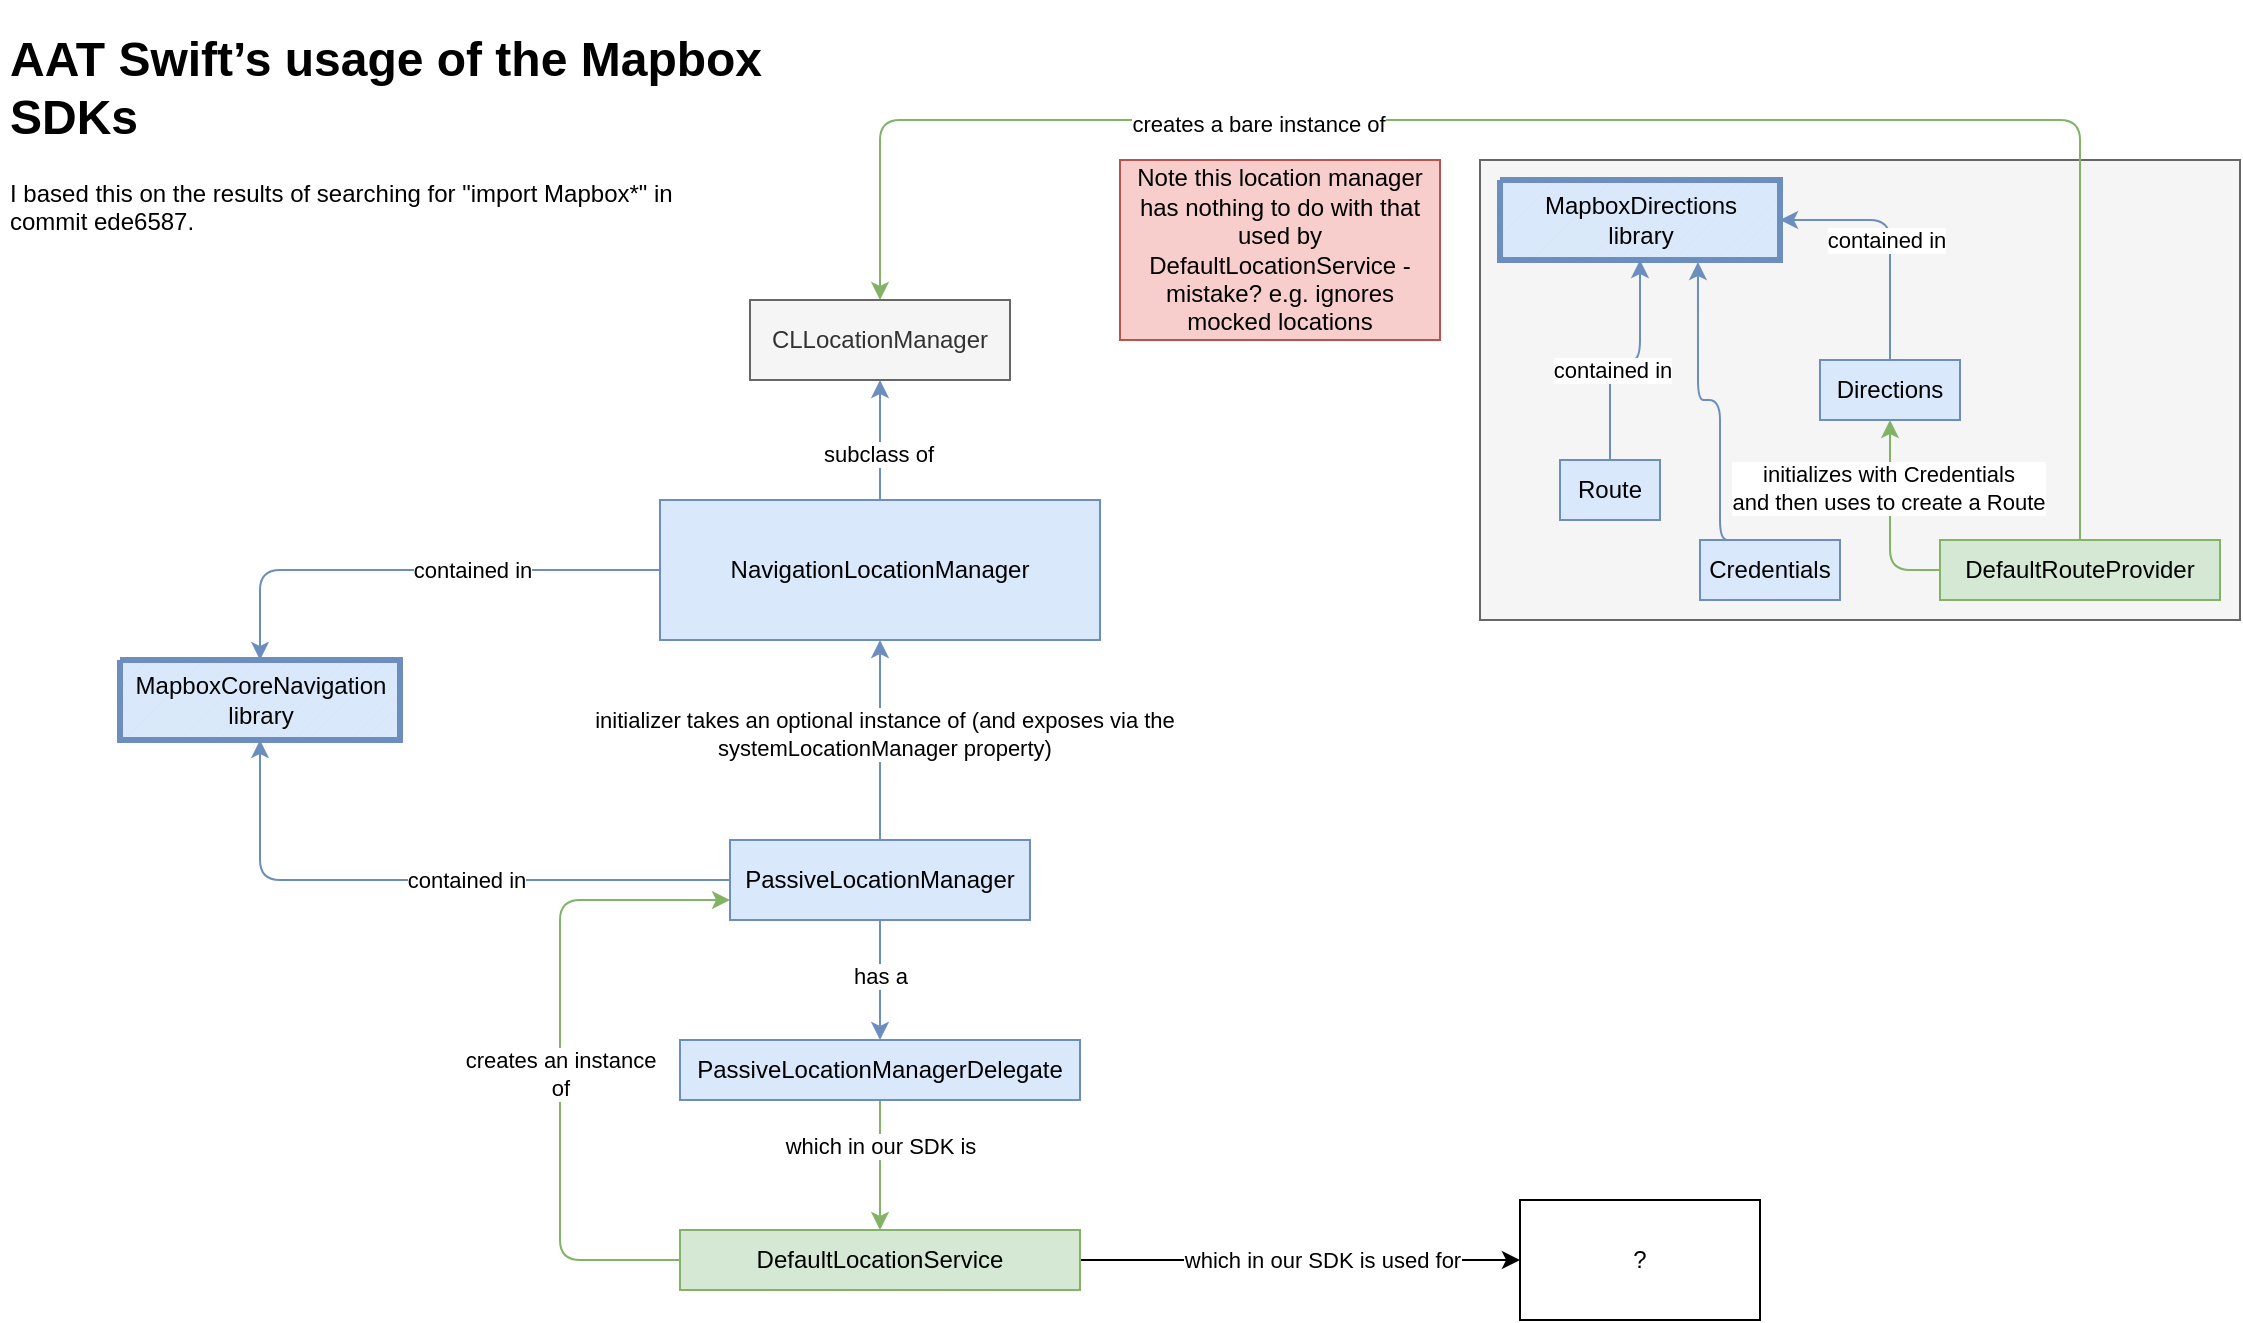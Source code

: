 <mxfile version="20.6.0" type="github">
  <diagram id="E6CHQcK8GbVTqyjpowNV" name="Page-1">
    <mxGraphModel dx="1018" dy="717" grid="1" gridSize="10" guides="1" tooltips="1" connect="1" arrows="1" fold="1" page="1" pageScale="1" pageWidth="1600" pageHeight="900" math="0" shadow="0">
      <root>
        <mxCell id="0" />
        <mxCell id="1" parent="0" />
        <mxCell id="musfPDqjqH2CiOjsmTJm-56" value="" style="rounded=0;whiteSpace=wrap;html=1;strokeWidth=1;fillColor=#f5f5f5;fontColor=#333333;strokeColor=#666666;" vertex="1" parent="1">
          <mxGeometry x="750" y="80" width="380" height="230" as="geometry" />
        </mxCell>
        <mxCell id="FOhgmxJPTKpgbxPE0luF-7" style="edgeStyle=orthogonalEdgeStyle;rounded=1;orthogonalLoop=1;jettySize=auto;html=1;entryX=0.5;entryY=1;entryDx=0;entryDy=0;entryPerimeter=0;fillColor=#dae8fc;strokeColor=#6c8ebf;" parent="1" source="FOhgmxJPTKpgbxPE0luF-1" target="FOhgmxJPTKpgbxPE0luF-6" edge="1">
          <mxGeometry relative="1" as="geometry" />
        </mxCell>
        <mxCell id="FOhgmxJPTKpgbxPE0luF-8" value="contained in" style="edgeLabel;html=1;align=center;verticalAlign=middle;resizable=0;points=[];rounded=0;" parent="FOhgmxJPTKpgbxPE0luF-7" vertex="1" connectable="0">
          <mxGeometry x="-0.133" relative="1" as="geometry">
            <mxPoint as="offset" />
          </mxGeometry>
        </mxCell>
        <mxCell id="FOhgmxJPTKpgbxPE0luF-11" style="edgeStyle=orthogonalEdgeStyle;rounded=0;orthogonalLoop=1;jettySize=auto;html=1;exitX=0.5;exitY=1;exitDx=0;exitDy=0;entryX=0.5;entryY=0;entryDx=0;entryDy=0;fillColor=#dae8fc;strokeColor=#6c8ebf;" parent="1" source="FOhgmxJPTKpgbxPE0luF-1" target="FOhgmxJPTKpgbxPE0luF-9" edge="1">
          <mxGeometry relative="1" as="geometry" />
        </mxCell>
        <mxCell id="FOhgmxJPTKpgbxPE0luF-12" value="has a" style="edgeLabel;html=1;align=center;verticalAlign=middle;resizable=0;points=[];rounded=0;" parent="FOhgmxJPTKpgbxPE0luF-11" vertex="1" connectable="0">
          <mxGeometry x="-0.074" relative="1" as="geometry">
            <mxPoint as="offset" />
          </mxGeometry>
        </mxCell>
        <mxCell id="FOhgmxJPTKpgbxPE0luF-15" style="edgeStyle=orthogonalEdgeStyle;rounded=0;orthogonalLoop=1;jettySize=auto;html=1;exitX=0.5;exitY=0;exitDx=0;exitDy=0;fillColor=#dae8fc;strokeColor=#6c8ebf;" parent="1" source="FOhgmxJPTKpgbxPE0luF-1" target="FOhgmxJPTKpgbxPE0luF-14" edge="1">
          <mxGeometry relative="1" as="geometry" />
        </mxCell>
        <mxCell id="FOhgmxJPTKpgbxPE0luF-16" value="initializer takes an optional instance of (and exposes via the&lt;br&gt;systemLocationManager property)" style="edgeLabel;html=1;align=center;verticalAlign=middle;resizable=0;points=[];rounded=0;" parent="FOhgmxJPTKpgbxPE0luF-15" vertex="1" connectable="0">
          <mxGeometry x="0.059" y="-2" relative="1" as="geometry">
            <mxPoint as="offset" />
          </mxGeometry>
        </mxCell>
        <mxCell id="musfPDqjqH2CiOjsmTJm-2" style="edgeStyle=orthogonalEdgeStyle;rounded=0;orthogonalLoop=1;jettySize=auto;html=1;exitX=1;exitY=0.5;exitDx=0;exitDy=0;entryX=0;entryY=0.5;entryDx=0;entryDy=0;" edge="1" parent="1" source="FOhgmxJPTKpgbxPE0luF-20" target="musfPDqjqH2CiOjsmTJm-1">
          <mxGeometry relative="1" as="geometry" />
        </mxCell>
        <mxCell id="musfPDqjqH2CiOjsmTJm-3" value="which in our SDK is used for" style="edgeLabel;html=1;align=center;verticalAlign=middle;resizable=0;points=[];rounded=0;" vertex="1" connectable="0" parent="musfPDqjqH2CiOjsmTJm-2">
          <mxGeometry x="-0.363" y="2" relative="1" as="geometry">
            <mxPoint x="51" y="2" as="offset" />
          </mxGeometry>
        </mxCell>
        <mxCell id="musfPDqjqH2CiOjsmTJm-11" style="edgeStyle=orthogonalEdgeStyle;orthogonalLoop=1;jettySize=auto;html=1;exitX=0;exitY=0.75;exitDx=0;exitDy=0;entryX=0;entryY=0.5;entryDx=0;entryDy=0;fillColor=#d5e8d4;strokeColor=#82b366;startArrow=classic;startFill=1;endArrow=none;endFill=0;" edge="1" parent="1" source="FOhgmxJPTKpgbxPE0luF-1" target="FOhgmxJPTKpgbxPE0luF-20">
          <mxGeometry relative="1" as="geometry">
            <Array as="points">
              <mxPoint x="290" y="450" />
              <mxPoint x="290" y="630" />
            </Array>
          </mxGeometry>
        </mxCell>
        <mxCell id="musfPDqjqH2CiOjsmTJm-12" value="creates an instance&lt;br&gt;of" style="edgeLabel;html=1;align=center;verticalAlign=middle;resizable=0;points=[];" vertex="1" connectable="0" parent="musfPDqjqH2CiOjsmTJm-11">
          <mxGeometry x="0.059" relative="1" as="geometry">
            <mxPoint as="offset" />
          </mxGeometry>
        </mxCell>
        <mxCell id="FOhgmxJPTKpgbxPE0luF-1" value="PassiveLocationManager" style="rounded=0;whiteSpace=wrap;html=1;fillColor=#dae8fc;strokeColor=#6c8ebf;" parent="1" vertex="1">
          <mxGeometry x="375" y="420" width="150" height="40" as="geometry" />
        </mxCell>
        <mxCell id="FOhgmxJPTKpgbxPE0luF-6" value="MapboxCoreNavigation&lt;br&gt;library" style="verticalLabelPosition=middle;verticalAlign=middle;html=1;shape=mxgraph.basic.patternFillRect;fillStyle=diag;step=5;fillStrokeWidth=0.2;fillStrokeColor=#dddddd;labelPosition=center;align=center;rounded=0;fillColor=#dae8fc;strokeColor=#6c8ebf;gradientColor=none;strokeWidth=3;" parent="1" vertex="1">
          <mxGeometry x="70" y="330" width="140" height="40" as="geometry" />
        </mxCell>
        <mxCell id="FOhgmxJPTKpgbxPE0luF-21" style="edgeStyle=orthogonalEdgeStyle;rounded=0;orthogonalLoop=1;jettySize=auto;html=1;exitX=0.5;exitY=1;exitDx=0;exitDy=0;fillColor=#d5e8d4;strokeColor=#82b366;" parent="1" source="FOhgmxJPTKpgbxPE0luF-9" target="FOhgmxJPTKpgbxPE0luF-20" edge="1">
          <mxGeometry relative="1" as="geometry" />
        </mxCell>
        <mxCell id="FOhgmxJPTKpgbxPE0luF-22" value="which in our SDK is" style="edgeLabel;html=1;align=center;verticalAlign=middle;resizable=0;points=[];rounded=0;" parent="FOhgmxJPTKpgbxPE0luF-21" vertex="1" connectable="0">
          <mxGeometry x="-0.292" relative="1" as="geometry">
            <mxPoint as="offset" />
          </mxGeometry>
        </mxCell>
        <mxCell id="FOhgmxJPTKpgbxPE0luF-9" value="PassiveLocationManagerDelegate" style="rounded=0;whiteSpace=wrap;html=1;fillColor=#dae8fc;strokeColor=#6c8ebf;" parent="1" vertex="1">
          <mxGeometry x="350" y="520" width="200" height="30" as="geometry" />
        </mxCell>
        <mxCell id="FOhgmxJPTKpgbxPE0luF-13" value="CLLocationManager" style="rounded=0;whiteSpace=wrap;html=1;fillColor=#f5f5f5;fontColor=#333333;strokeColor=#666666;" parent="1" vertex="1">
          <mxGeometry x="385" y="150" width="130" height="40" as="geometry" />
        </mxCell>
        <mxCell id="FOhgmxJPTKpgbxPE0luF-18" style="edgeStyle=orthogonalEdgeStyle;rounded=1;orthogonalLoop=1;jettySize=auto;html=1;exitX=0;exitY=0.5;exitDx=0;exitDy=0;entryX=0.5;entryY=0;entryDx=0;entryDy=0;entryPerimeter=0;fillColor=#dae8fc;strokeColor=#6c8ebf;" parent="1" source="FOhgmxJPTKpgbxPE0luF-14" target="FOhgmxJPTKpgbxPE0luF-6" edge="1">
          <mxGeometry relative="1" as="geometry" />
        </mxCell>
        <mxCell id="FOhgmxJPTKpgbxPE0luF-19" value="contained in" style="edgeLabel;html=1;align=center;verticalAlign=middle;resizable=0;points=[];rounded=0;" parent="FOhgmxJPTKpgbxPE0luF-18" vertex="1" connectable="0">
          <mxGeometry x="-0.231" relative="1" as="geometry">
            <mxPoint as="offset" />
          </mxGeometry>
        </mxCell>
        <mxCell id="FOhgmxJPTKpgbxPE0luF-23" style="edgeStyle=orthogonalEdgeStyle;rounded=0;orthogonalLoop=1;jettySize=auto;html=1;exitX=0.5;exitY=0;exitDx=0;exitDy=0;entryX=0.5;entryY=1;entryDx=0;entryDy=0;fillColor=#dae8fc;strokeColor=#6c8ebf;" parent="1" source="FOhgmxJPTKpgbxPE0luF-14" target="FOhgmxJPTKpgbxPE0luF-13" edge="1">
          <mxGeometry relative="1" as="geometry" />
        </mxCell>
        <mxCell id="FOhgmxJPTKpgbxPE0luF-24" value="subclass of" style="edgeLabel;html=1;align=center;verticalAlign=middle;resizable=0;points=[];rounded=0;" parent="FOhgmxJPTKpgbxPE0luF-23" vertex="1" connectable="0">
          <mxGeometry x="-0.231" y="1" relative="1" as="geometry">
            <mxPoint as="offset" />
          </mxGeometry>
        </mxCell>
        <mxCell id="FOhgmxJPTKpgbxPE0luF-14" value="NavigationLocationManager" style="rounded=0;whiteSpace=wrap;html=1;fillColor=#dae8fc;strokeColor=#6c8ebf;" parent="1" vertex="1">
          <mxGeometry x="340" y="250" width="220" height="70" as="geometry" />
        </mxCell>
        <mxCell id="FOhgmxJPTKpgbxPE0luF-20" value="DefaultLocationService" style="rounded=0;whiteSpace=wrap;html=1;fillColor=#d5e8d4;strokeColor=#82b366;" parent="1" vertex="1">
          <mxGeometry x="350" y="615" width="200" height="30" as="geometry" />
        </mxCell>
        <mxCell id="musfPDqjqH2CiOjsmTJm-1" value="?" style="rounded=0;whiteSpace=wrap;html=1;" vertex="1" parent="1">
          <mxGeometry x="770" y="600" width="120" height="60" as="geometry" />
        </mxCell>
        <mxCell id="musfPDqjqH2CiOjsmTJm-15" style="edgeStyle=orthogonalEdgeStyle;orthogonalLoop=1;jettySize=auto;html=1;exitX=0;exitY=0.5;exitDx=0;exitDy=0;entryX=0.5;entryY=1;entryDx=0;entryDy=0;fillColor=#d5e8d4;strokeColor=#82b366;" edge="1" parent="1" source="musfPDqjqH2CiOjsmTJm-7" target="musfPDqjqH2CiOjsmTJm-10">
          <mxGeometry relative="1" as="geometry" />
        </mxCell>
        <mxCell id="musfPDqjqH2CiOjsmTJm-16" value="initializes with Credentials&lt;br&gt;and then uses to create a Route" style="edgeLabel;html=1;align=center;verticalAlign=middle;resizable=0;points=[];" vertex="1" connectable="0" parent="musfPDqjqH2CiOjsmTJm-15">
          <mxGeometry x="0.326" y="1" relative="1" as="geometry">
            <mxPoint as="offset" />
          </mxGeometry>
        </mxCell>
        <mxCell id="musfPDqjqH2CiOjsmTJm-17" style="edgeStyle=orthogonalEdgeStyle;orthogonalLoop=1;jettySize=auto;html=1;exitX=0.5;exitY=0;exitDx=0;exitDy=0;entryX=0.5;entryY=0;entryDx=0;entryDy=0;fillColor=#d5e8d4;strokeColor=#82b366;" edge="1" parent="1" source="musfPDqjqH2CiOjsmTJm-7" target="FOhgmxJPTKpgbxPE0luF-13">
          <mxGeometry relative="1" as="geometry">
            <Array as="points">
              <mxPoint x="1050" y="60" />
              <mxPoint x="450" y="60" />
            </Array>
          </mxGeometry>
        </mxCell>
        <mxCell id="musfPDqjqH2CiOjsmTJm-18" value="creates a bare instance of" style="edgeLabel;html=1;align=center;verticalAlign=middle;resizable=0;points=[];" vertex="1" connectable="0" parent="musfPDqjqH2CiOjsmTJm-17">
          <mxGeometry x="0.38" y="2" relative="1" as="geometry">
            <mxPoint as="offset" />
          </mxGeometry>
        </mxCell>
        <mxCell id="musfPDqjqH2CiOjsmTJm-7" value="DefaultRouteProvider" style="rounded=0;whiteSpace=wrap;html=1;fillColor=#d5e8d4;strokeColor=#82b366;" vertex="1" parent="1">
          <mxGeometry x="980" y="270" width="140" height="30" as="geometry" />
        </mxCell>
        <mxCell id="musfPDqjqH2CiOjsmTJm-8" value="MapboxDirections&lt;br&gt;library" style="verticalLabelPosition=middle;verticalAlign=middle;html=1;shape=mxgraph.basic.patternFillRect;fillStyle=diag;step=5;fillStrokeWidth=0.2;fillStrokeColor=#dddddd;labelPosition=center;align=center;rounded=0;fillColor=#dae8fc;strokeColor=#6c8ebf;strokeWidth=3;" vertex="1" parent="1">
          <mxGeometry x="760" y="90" width="140" height="40" as="geometry" />
        </mxCell>
        <mxCell id="musfPDqjqH2CiOjsmTJm-9" value="&lt;h1&gt;AAT Swift’s usage of the Mapbox SDKs&lt;/h1&gt;&lt;p&gt;I based this on the results of searching for &quot;import Mapbox*&quot; in commit&amp;nbsp;ede6587.&lt;/p&gt;" style="text;html=1;strokeColor=none;fillColor=none;spacing=5;spacingTop=-20;whiteSpace=wrap;overflow=hidden;rounded=0;strokeWidth=3;" vertex="1" parent="1">
          <mxGeometry x="10" y="10" width="390" height="120" as="geometry" />
        </mxCell>
        <mxCell id="musfPDqjqH2CiOjsmTJm-13" style="edgeStyle=orthogonalEdgeStyle;orthogonalLoop=1;jettySize=auto;html=1;exitX=0.5;exitY=0;exitDx=0;exitDy=0;entryX=1;entryY=0.5;entryDx=0;entryDy=0;entryPerimeter=0;fillColor=#dae8fc;strokeColor=#6c8ebf;" edge="1" parent="1" source="musfPDqjqH2CiOjsmTJm-10" target="musfPDqjqH2CiOjsmTJm-8">
          <mxGeometry relative="1" as="geometry" />
        </mxCell>
        <mxCell id="musfPDqjqH2CiOjsmTJm-14" value="contained in" style="edgeLabel;html=1;align=center;verticalAlign=middle;resizable=0;points=[];" vertex="1" connectable="0" parent="musfPDqjqH2CiOjsmTJm-13">
          <mxGeometry x="-0.033" y="2" relative="1" as="geometry">
            <mxPoint as="offset" />
          </mxGeometry>
        </mxCell>
        <mxCell id="musfPDqjqH2CiOjsmTJm-10" value="Directions" style="rounded=0;whiteSpace=wrap;html=1;fillColor=#dae8fc;strokeColor=#6c8ebf;" vertex="1" parent="1">
          <mxGeometry x="920" y="180" width="70" height="30" as="geometry" />
        </mxCell>
        <mxCell id="musfPDqjqH2CiOjsmTJm-52" style="edgeStyle=orthogonalEdgeStyle;rounded=1;orthogonalLoop=1;jettySize=auto;html=1;exitX=0.5;exitY=0;exitDx=0;exitDy=0;entryX=0.5;entryY=1;entryDx=0;entryDy=0;entryPerimeter=0;startArrow=none;startFill=0;endArrow=classic;endFill=1;fillColor=#dae8fc;strokeColor=#6c8ebf;" edge="1" parent="1" source="musfPDqjqH2CiOjsmTJm-51" target="musfPDqjqH2CiOjsmTJm-8">
          <mxGeometry relative="1" as="geometry" />
        </mxCell>
        <mxCell id="musfPDqjqH2CiOjsmTJm-53" value="contained in" style="edgeLabel;html=1;align=center;verticalAlign=middle;resizable=0;points=[];" vertex="1" connectable="0" parent="musfPDqjqH2CiOjsmTJm-52">
          <mxGeometry x="-0.209" y="-1" relative="1" as="geometry">
            <mxPoint as="offset" />
          </mxGeometry>
        </mxCell>
        <mxCell id="musfPDqjqH2CiOjsmTJm-51" value="Route" style="rounded=0;whiteSpace=wrap;html=1;fillColor=#dae8fc;strokeColor=#6c8ebf;" vertex="1" parent="1">
          <mxGeometry x="790" y="230" width="50" height="30" as="geometry" />
        </mxCell>
        <mxCell id="musfPDqjqH2CiOjsmTJm-57" value="Note this location manager has nothing to do with that used by DefaultLocationService - mistake? e.g. ignores mocked locations" style="rounded=0;whiteSpace=wrap;html=1;strokeWidth=1;fillColor=#f8cecc;strokeColor=#b85450;" vertex="1" parent="1">
          <mxGeometry x="570" y="80" width="160" height="90" as="geometry" />
        </mxCell>
        <mxCell id="musfPDqjqH2CiOjsmTJm-59" style="edgeStyle=orthogonalEdgeStyle;rounded=1;orthogonalLoop=1;jettySize=auto;html=1;exitX=0.25;exitY=0;exitDx=0;exitDy=0;entryX=0.707;entryY=1.025;entryDx=0;entryDy=0;entryPerimeter=0;startArrow=none;startFill=0;endArrow=classic;endFill=1;fillColor=#dae8fc;strokeColor=#6c8ebf;" edge="1" parent="1" source="musfPDqjqH2CiOjsmTJm-58" target="musfPDqjqH2CiOjsmTJm-8">
          <mxGeometry relative="1" as="geometry">
            <Array as="points">
              <mxPoint x="870" y="270" />
              <mxPoint x="870" y="200" />
              <mxPoint x="859" y="200" />
            </Array>
          </mxGeometry>
        </mxCell>
        <mxCell id="musfPDqjqH2CiOjsmTJm-58" value="Credentials" style="rounded=0;whiteSpace=wrap;html=1;fillColor=#dae8fc;strokeColor=#6c8ebf;" vertex="1" parent="1">
          <mxGeometry x="860" y="270" width="70" height="30" as="geometry" />
        </mxCell>
      </root>
    </mxGraphModel>
  </diagram>
</mxfile>
